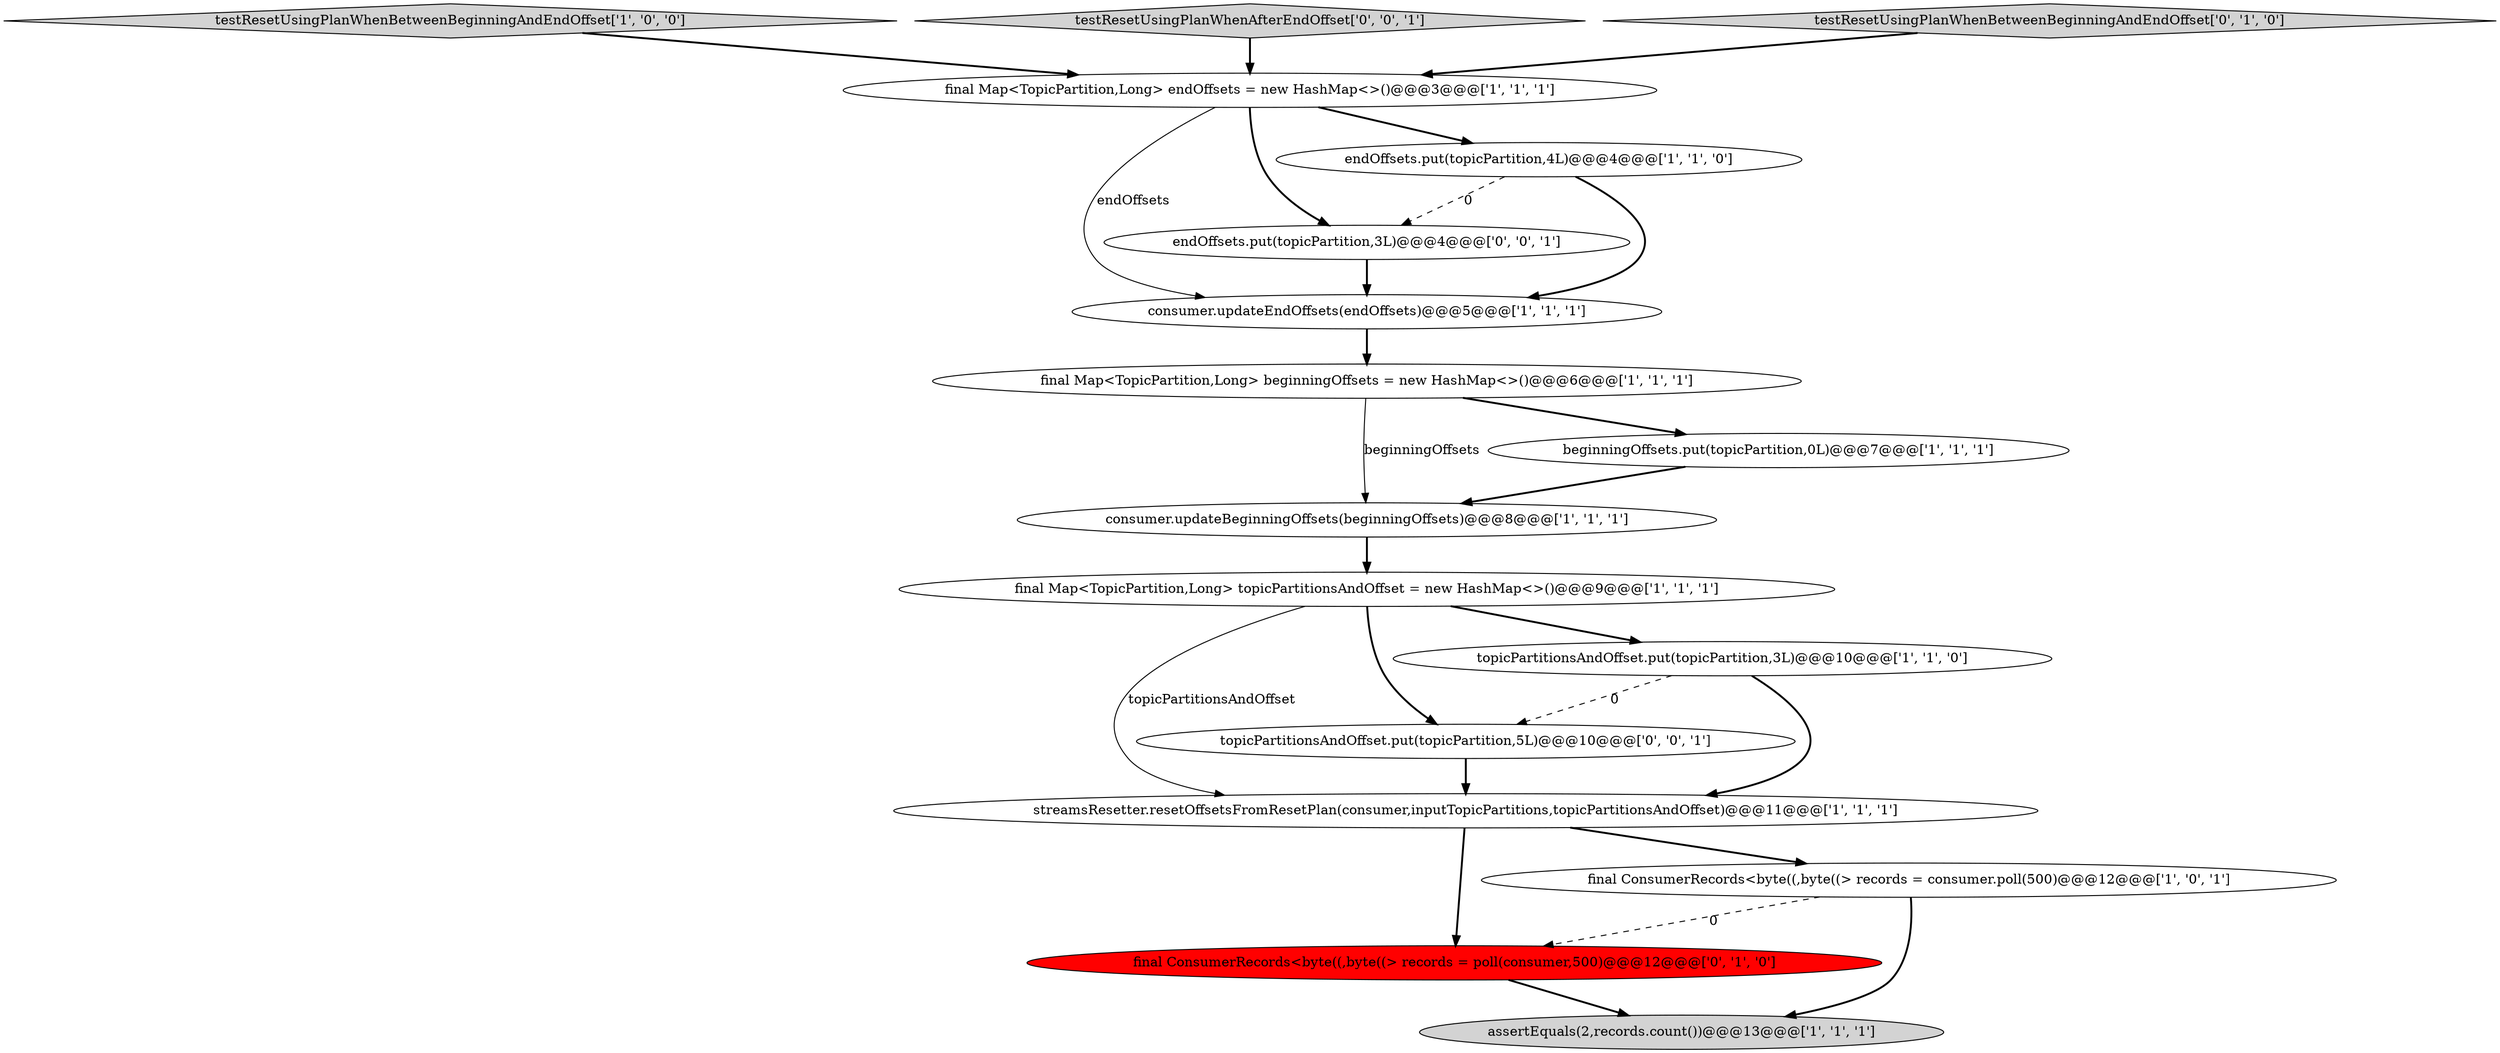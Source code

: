 digraph {
1 [style = filled, label = "testResetUsingPlanWhenBetweenBeginningAndEndOffset['1', '0', '0']", fillcolor = lightgray, shape = diamond image = "AAA0AAABBB1BBB"];
13 [style = filled, label = "final ConsumerRecords<byte((,byte((> records = poll(consumer,500)@@@12@@@['0', '1', '0']", fillcolor = red, shape = ellipse image = "AAA1AAABBB2BBB"];
16 [style = filled, label = "endOffsets.put(topicPartition,3L)@@@4@@@['0', '0', '1']", fillcolor = white, shape = ellipse image = "AAA0AAABBB3BBB"];
5 [style = filled, label = "final Map<TopicPartition,Long> topicPartitionsAndOffset = new HashMap<>()@@@9@@@['1', '1', '1']", fillcolor = white, shape = ellipse image = "AAA0AAABBB1BBB"];
9 [style = filled, label = "consumer.updateBeginningOffsets(beginningOffsets)@@@8@@@['1', '1', '1']", fillcolor = white, shape = ellipse image = "AAA0AAABBB1BBB"];
0 [style = filled, label = "beginningOffsets.put(topicPartition,0L)@@@7@@@['1', '1', '1']", fillcolor = white, shape = ellipse image = "AAA0AAABBB1BBB"];
4 [style = filled, label = "final ConsumerRecords<byte((,byte((> records = consumer.poll(500)@@@12@@@['1', '0', '1']", fillcolor = white, shape = ellipse image = "AAA0AAABBB1BBB"];
11 [style = filled, label = "final Map<TopicPartition,Long> beginningOffsets = new HashMap<>()@@@6@@@['1', '1', '1']", fillcolor = white, shape = ellipse image = "AAA0AAABBB1BBB"];
14 [style = filled, label = "testResetUsingPlanWhenAfterEndOffset['0', '0', '1']", fillcolor = lightgray, shape = diamond image = "AAA0AAABBB3BBB"];
15 [style = filled, label = "topicPartitionsAndOffset.put(topicPartition,5L)@@@10@@@['0', '0', '1']", fillcolor = white, shape = ellipse image = "AAA0AAABBB3BBB"];
2 [style = filled, label = "streamsResetter.resetOffsetsFromResetPlan(consumer,inputTopicPartitions,topicPartitionsAndOffset)@@@11@@@['1', '1', '1']", fillcolor = white, shape = ellipse image = "AAA0AAABBB1BBB"];
3 [style = filled, label = "assertEquals(2,records.count())@@@13@@@['1', '1', '1']", fillcolor = lightgray, shape = ellipse image = "AAA0AAABBB1BBB"];
6 [style = filled, label = "final Map<TopicPartition,Long> endOffsets = new HashMap<>()@@@3@@@['1', '1', '1']", fillcolor = white, shape = ellipse image = "AAA0AAABBB1BBB"];
7 [style = filled, label = "topicPartitionsAndOffset.put(topicPartition,3L)@@@10@@@['1', '1', '0']", fillcolor = white, shape = ellipse image = "AAA0AAABBB1BBB"];
12 [style = filled, label = "testResetUsingPlanWhenBetweenBeginningAndEndOffset['0', '1', '0']", fillcolor = lightgray, shape = diamond image = "AAA0AAABBB2BBB"];
8 [style = filled, label = "consumer.updateEndOffsets(endOffsets)@@@5@@@['1', '1', '1']", fillcolor = white, shape = ellipse image = "AAA0AAABBB1BBB"];
10 [style = filled, label = "endOffsets.put(topicPartition,4L)@@@4@@@['1', '1', '0']", fillcolor = white, shape = ellipse image = "AAA0AAABBB1BBB"];
4->3 [style = bold, label=""];
0->9 [style = bold, label=""];
15->2 [style = bold, label=""];
16->8 [style = bold, label=""];
5->2 [style = solid, label="topicPartitionsAndOffset"];
5->15 [style = bold, label=""];
12->6 [style = bold, label=""];
2->4 [style = bold, label=""];
2->13 [style = bold, label=""];
11->0 [style = bold, label=""];
1->6 [style = bold, label=""];
6->8 [style = solid, label="endOffsets"];
10->8 [style = bold, label=""];
13->3 [style = bold, label=""];
11->9 [style = solid, label="beginningOffsets"];
6->16 [style = bold, label=""];
7->2 [style = bold, label=""];
6->10 [style = bold, label=""];
7->15 [style = dashed, label="0"];
9->5 [style = bold, label=""];
5->7 [style = bold, label=""];
10->16 [style = dashed, label="0"];
4->13 [style = dashed, label="0"];
8->11 [style = bold, label=""];
14->6 [style = bold, label=""];
}
